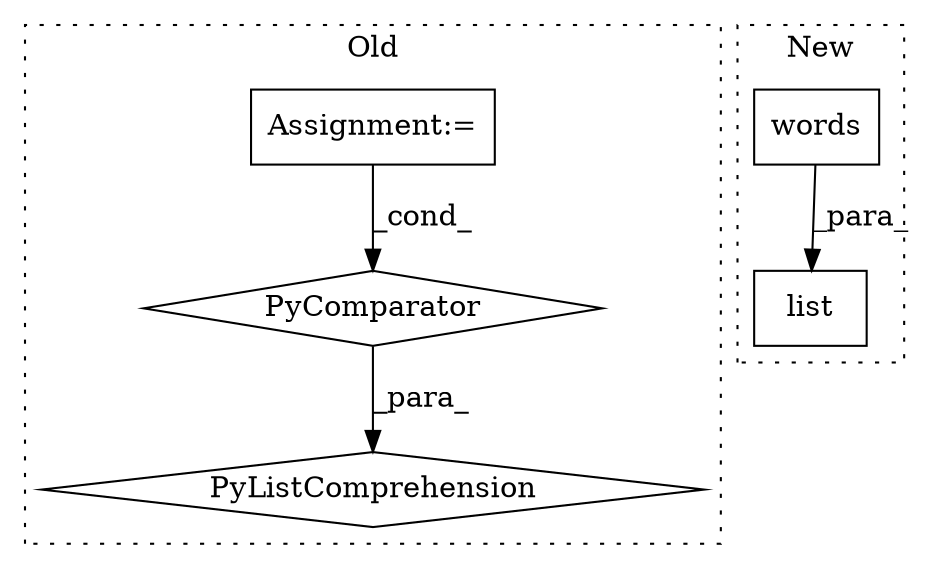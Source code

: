 digraph G {
subgraph cluster0 {
1 [label="PyComparator" a="113" s="2319" l="72" shape="diamond"];
3 [label="PyListComprehension" a="109" s="2250" l="149" shape="diamond"];
4 [label="Assignment:=" a="7" s="2319" l="72" shape="box"];
label = "Old";
style="dotted";
}
subgraph cluster1 {
2 [label="words" a="32" s="2101,2123" l="6,1" shape="box"];
5 [label="list" a="32" s="2088,2124" l="5,1" shape="box"];
label = "New";
style="dotted";
}
1 -> 3 [label="_para_"];
2 -> 5 [label="_para_"];
4 -> 1 [label="_cond_"];
}